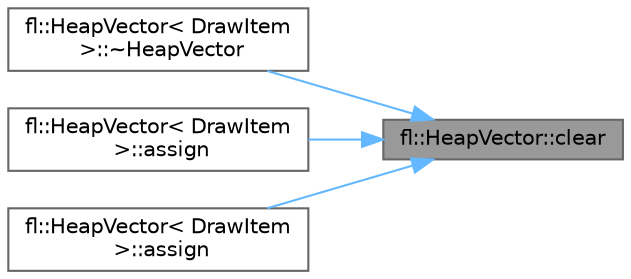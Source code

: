 digraph "fl::HeapVector::clear"
{
 // INTERACTIVE_SVG=YES
 // LATEX_PDF_SIZE
  bgcolor="transparent";
  edge [fontname=Helvetica,fontsize=10,labelfontname=Helvetica,labelfontsize=10];
  node [fontname=Helvetica,fontsize=10,shape=box,height=0.2,width=0.4];
  rankdir="RL";
  Node1 [id="Node000001",label="fl::HeapVector::clear",height=0.2,width=0.4,color="gray40", fillcolor="grey60", style="filled", fontcolor="black",tooltip=" "];
  Node1 -> Node2 [id="edge1_Node000001_Node000002",dir="back",color="steelblue1",style="solid",tooltip=" "];
  Node2 [id="Node000002",label="fl::HeapVector\< DrawItem\l \>::~HeapVector",height=0.2,width=0.4,color="grey40", fillcolor="white", style="filled",URL="$db/ddd/classfl_1_1_heap_vector_aa0a8010c9d2e56ecdbdac2a9c899d3f2.html#aa0a8010c9d2e56ecdbdac2a9c899d3f2",tooltip=" "];
  Node1 -> Node3 [id="edge2_Node000001_Node000003",dir="back",color="steelblue1",style="solid",tooltip=" "];
  Node3 [id="Node000003",label="fl::HeapVector\< DrawItem\l \>::assign",height=0.2,width=0.4,color="grey40", fillcolor="white", style="filled",URL="$db/ddd/classfl_1_1_heap_vector_a5e3c1b9dcb3557959ae91c368b607e28.html#a5e3c1b9dcb3557959ae91c368b607e28",tooltip=" "];
  Node1 -> Node4 [id="edge3_Node000001_Node000004",dir="back",color="steelblue1",style="solid",tooltip=" "];
  Node4 [id="Node000004",label="fl::HeapVector\< DrawItem\l \>::assign",height=0.2,width=0.4,color="grey40", fillcolor="white", style="filled",URL="$db/ddd/classfl_1_1_heap_vector_a6af1b7cbc52aebd4e9b84100b7468b97.html#a6af1b7cbc52aebd4e9b84100b7468b97",tooltip=" "];
}
